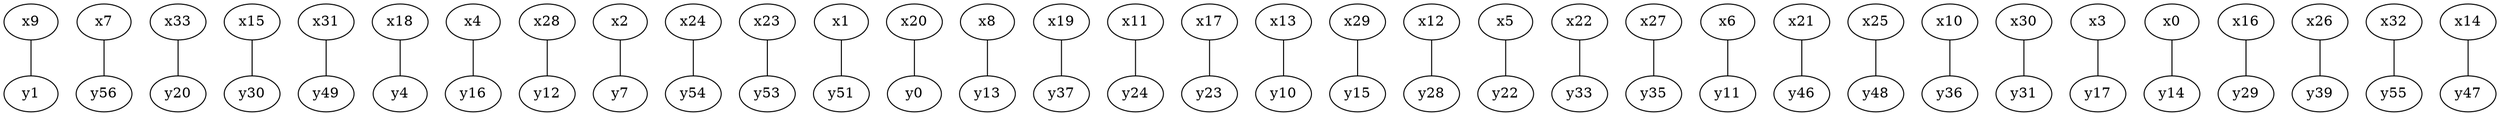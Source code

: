 strict graph "grafo_34_57" {

	 "y1";
	 "x9";
	 "y56";
	 "x7";
	 "y20";
	 "x33";
	 "y30";
	 "x15";
	 "y49";
	 "x31";
	 "y4";
	 "x18";
	 "y16";
	 "x4";
	 "y12";
	 "x28";
	 "y7";
	 "x2";
	 "y54";
	 "x24";
	 "y53";
	 "x23";
	 "y51";
	 "x1";
	 "y0";
	 "x20";
	 "y13";
	 "x8";
	 "y37";
	 "x19";
	 "y24";
	 "x11";
	 "y23";
	 "x17";
	 "y10";
	 "x13";
	 "y15";
	 "x29";
	 "y28";
	 "x12";
	 "y22";
	 "x5";
	 "y33";
	 "x22";
	 "y35";
	 "x27";
	 "y11";
	 "x6";
	 "y46";
	 "x21";
	 "y48";
	 "x25";
	 "y36";
	 "x10";
	 "y31";
	 "x30";
	 "y17";
	 "x3";
	 "y14";
	 "x0";
	 "y29";
	 "x16";
	 "y39";
	 "x26";
	 "y55";
	 "x32";
	 "y47";
	 "x14";

	"x14" -- "y47";
	"x32" -- "y55";
	"x26" -- "y39";
	"x16" -- "y29";
	"x0" -- "y14";
	"x3" -- "y17";
	"x30" -- "y31";
	"x10" -- "y36";
	"x25" -- "y48";
	"x21" -- "y46";
	"x6" -- "y11";
	"x27" -- "y35";
	"x22" -- "y33";
	"x5" -- "y22";
	"x12" -- "y28";
	"x29" -- "y15";
	"x13" -- "y10";
	"x17" -- "y23";
	"x11" -- "y24";
	"x19" -- "y37";
	"x8" -- "y13";
	"x20" -- "y0";
	"x1" -- "y51";
	"x23" -- "y53";
	"x24" -- "y54";
	"x2" -- "y7";
	"x28" -- "y12";
	"x4" -- "y16";
	"x18" -- "y4";
	"x31" -- "y49";
	"x15" -- "y30";
	"x33" -- "y20";
	"x7" -- "y56";
	"x9" -- "y1";

}
